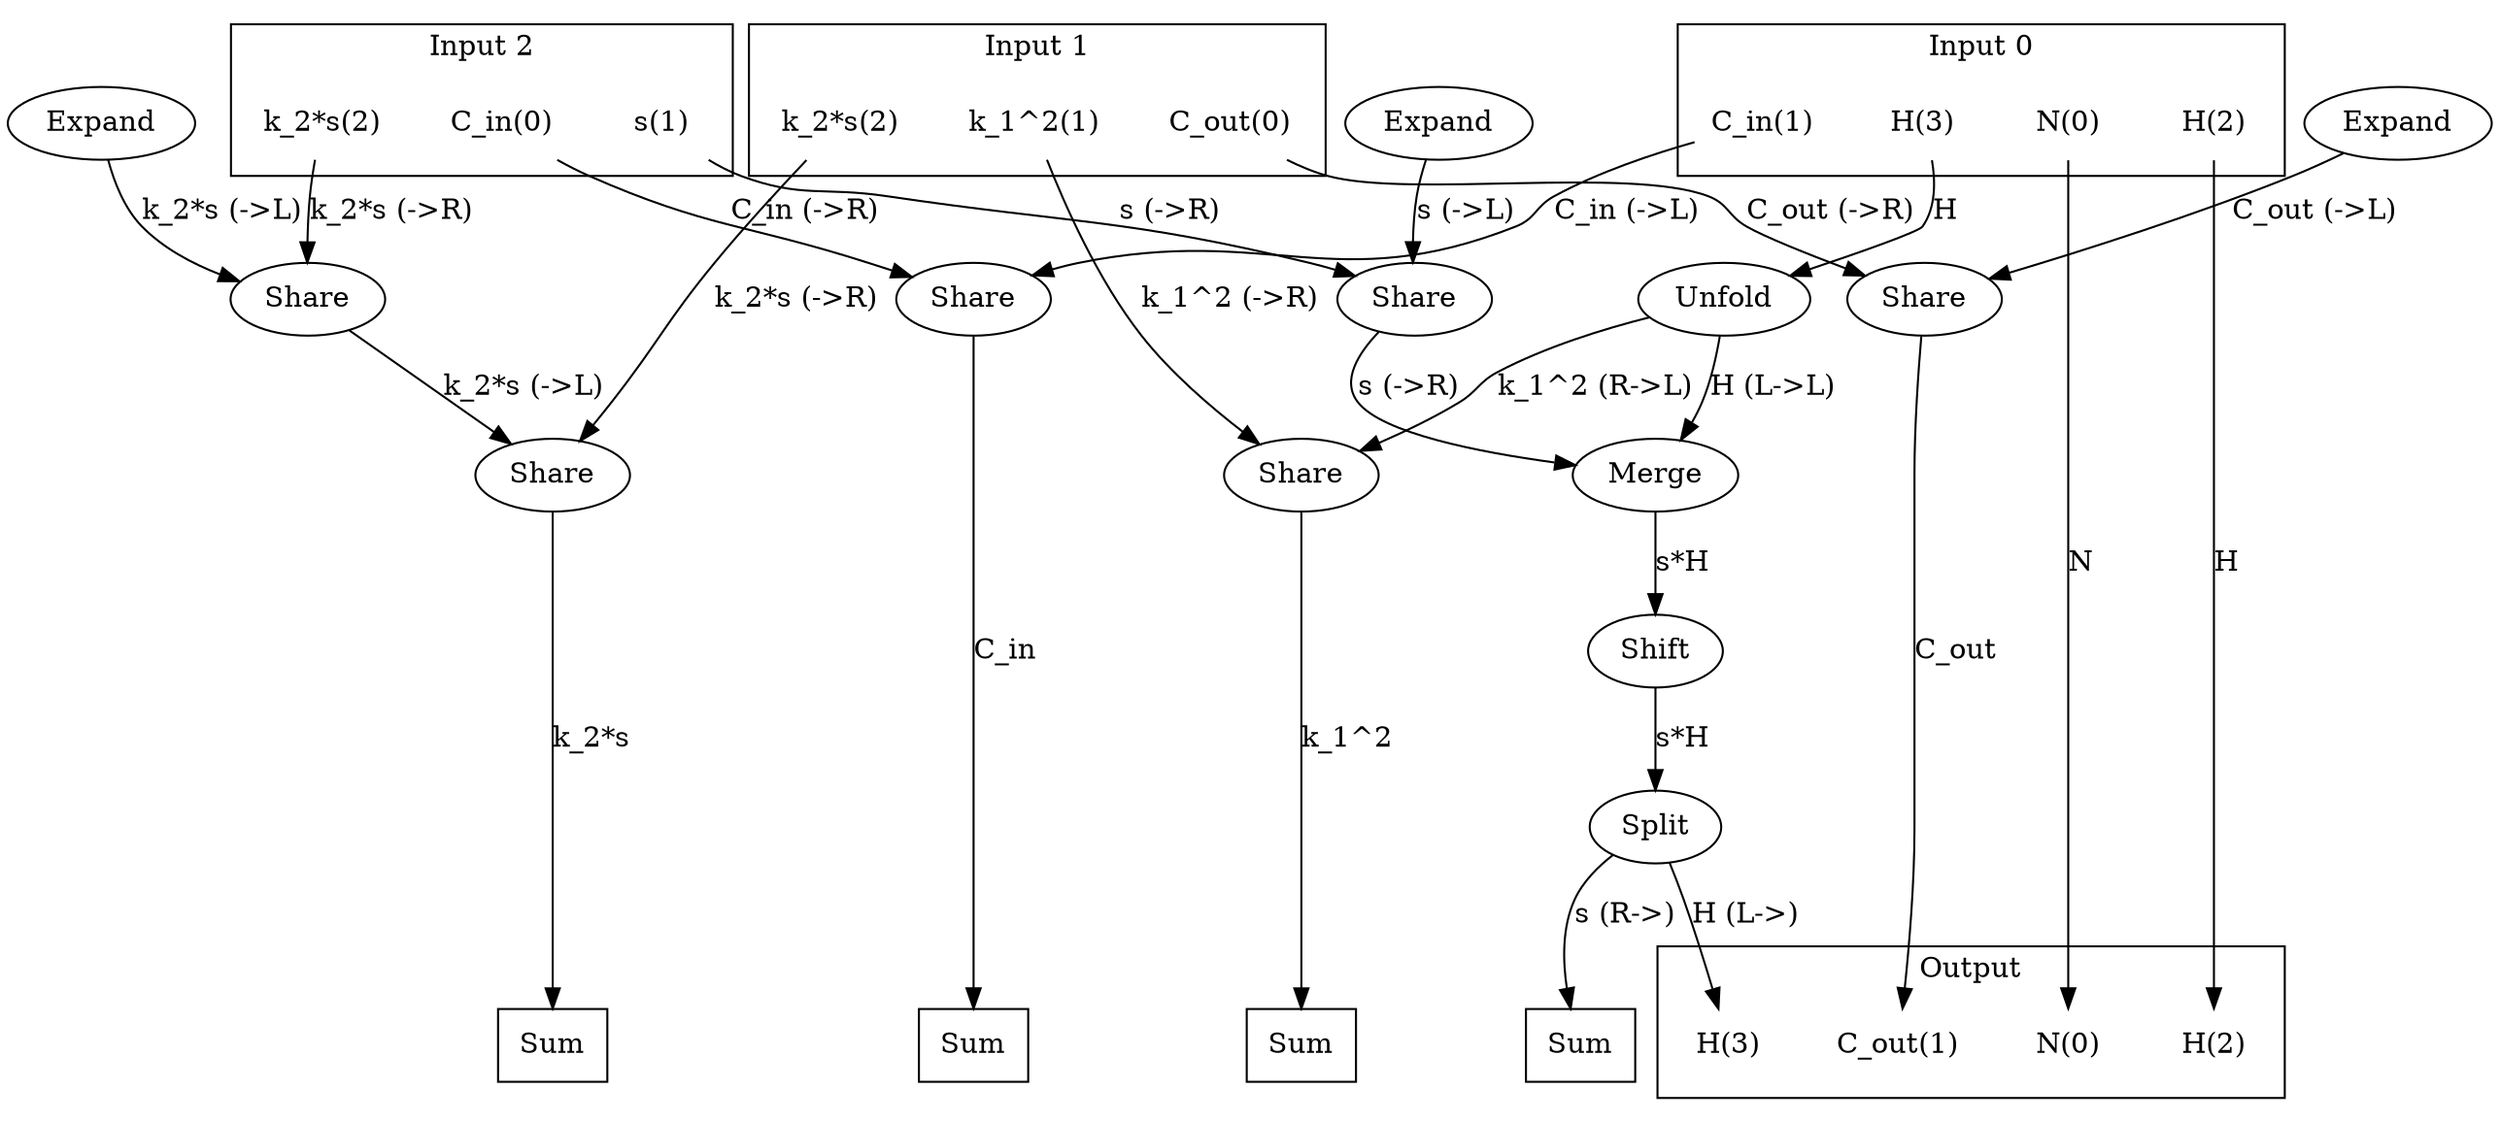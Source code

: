 digraph kernel_generated {
newrank = true;
op_0x56459c258280 [label="Share"];
op_0x56459c258370 [label="Share"];
op_0x56459c2586e0 [label="Share"];
op_0x56459c258778 [label="Expand"];
op_0x56459c258858 [label="Expand"];
op_0x56459c258878 [label="Expand"];
op_0x56459c259120 [label="Shift"];
op_0x56459c25c600 [label="Unfold"];
op_0x56459c25ead0 [label="Share"];
op_0x56459c25eb20 [label="Share"];
op_0x56459c25eb70 [label="Share"];
op_0x56459c260580 [label="Merge"];
op_0x56459c262530 [label="Split"];
reduce_0x7fdbac002e58 [label="Sum", shape=box];
reduce_0x7fdbac0034d0 [label="Sum", shape=box];
reduce_0x7fdbac001cc0 [label="Sum", shape=box];
reduce_0x7fdbac005c70 [label="Sum", shape=box];
subgraph cluster_out {
label = "Output";
out_0 [label="N(0)", shape=none];
out_1 [label="C_out(1)", shape=none];
out_2 [label="H(2)", shape=none];
out_3 [label="H(3)", shape=none];
}
{ rank = same;
reduce_0x7fdbac002e58;
reduce_0x7fdbac0034d0;
reduce_0x7fdbac001cc0;
reduce_0x7fdbac005c70;
out_0;
out_1;
out_2;
out_3;
}
subgraph cluster_in_0 {
label = "Input 0";
in_0_0 [label="N(0)", shape=none];
in_0_1 [label="C_in(1)", shape=none];
in_0_2 [label="H(2)", shape=none];
in_0_3 [label="H(3)", shape=none];
}
subgraph cluster_in_1 {
label = "Input 1";
in_1_0 [label="C_out(0)", shape=none];
in_1_1 [label="k_1^2(1)", shape=none];
in_1_2 [label="k_2*s(2)", shape=none];
}
subgraph cluster_in_2 {
label = "Input 2";
in_2_0 [label="C_in(0)", shape=none];
in_2_1 [label="s(1)", shape=none];
in_2_2 [label="k_2*s(2)", shape=none];
}
{ rank = same;
in_0_0;
in_0_1;
in_0_2;
in_0_3;
in_1_0;
in_1_1;
in_1_2;
in_2_0;
in_2_1;
in_2_2;
}
in_0_0 -> out_0 [label="N"];
in_0_1 -> op_0x56459c25ead0 [label="C_in (->L)"];
in_0_2 -> out_2 [label="H"];
in_0_3 -> op_0x56459c25c600 [label="H"];
in_1_0 -> op_0x56459c258280 [label="C_out (->R)"];
in_1_1 -> op_0x56459c258370 [label="k_1^2 (->R)"];
in_1_2 -> op_0x56459c2586e0 [label="k_2*s (->R)"];
in_2_0 -> op_0x56459c25ead0 [label="C_in (->R)"];
in_2_1 -> op_0x56459c25eb70 [label="s (->R)"];
in_2_2 -> op_0x56459c25eb20 [label="k_2*s (->R)"];
op_0x56459c258280 -> out_1 [label="C_out"];
op_0x56459c262530 -> out_3 [label="H (L->)"];
op_0x56459c258778 -> op_0x56459c258280 [label="C_out (->L)"];
op_0x56459c25c600 -> op_0x56459c258370 [label="k_1^2 (R->L)"];
op_0x56459c25eb20 -> op_0x56459c2586e0 [label="k_2*s (->L)"];
op_0x56459c260580 -> op_0x56459c259120 [label="s*H"];
op_0x56459c258858 -> op_0x56459c25eb20 [label="k_2*s (->L)"];
op_0x56459c258878 -> op_0x56459c25eb70 [label="s (->L)"];
op_0x56459c25c600 -> op_0x56459c260580 [label="H (L->L)"];
op_0x56459c25eb70 -> op_0x56459c260580 [label="s (->R)"];
op_0x56459c259120 -> op_0x56459c262530 [label="s*H"];
op_0x56459c258370 -> reduce_0x7fdbac001cc0 [label="k_1^2"];
op_0x56459c262530 -> reduce_0x7fdbac002e58 [label="s (R->)"];
op_0x56459c2586e0 -> reduce_0x7fdbac0034d0 [label="k_2*s"];
op_0x56459c25ead0 -> reduce_0x7fdbac005c70 [label="C_in"];
}
